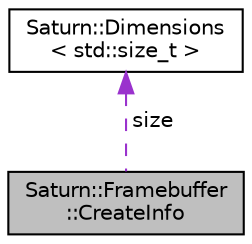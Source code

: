 digraph "Saturn::Framebuffer::CreateInfo"
{
  edge [fontname="Helvetica",fontsize="10",labelfontname="Helvetica",labelfontsize="10"];
  node [fontname="Helvetica",fontsize="10",shape=record];
  Node1 [label="Saturn::Framebuffer\l::CreateInfo",height=0.2,width=0.4,color="black", fillcolor="grey75", style="filled", fontcolor="black"];
  Node2 -> Node1 [dir="back",color="darkorchid3",fontsize="10",style="dashed",label=" size" ,fontname="Helvetica"];
  Node2 [label="Saturn::Dimensions\l\< std::size_t \>",height=0.2,width=0.4,color="black", fillcolor="white", style="filled",URL="$struct_saturn_1_1_dimensions.html"];
}
